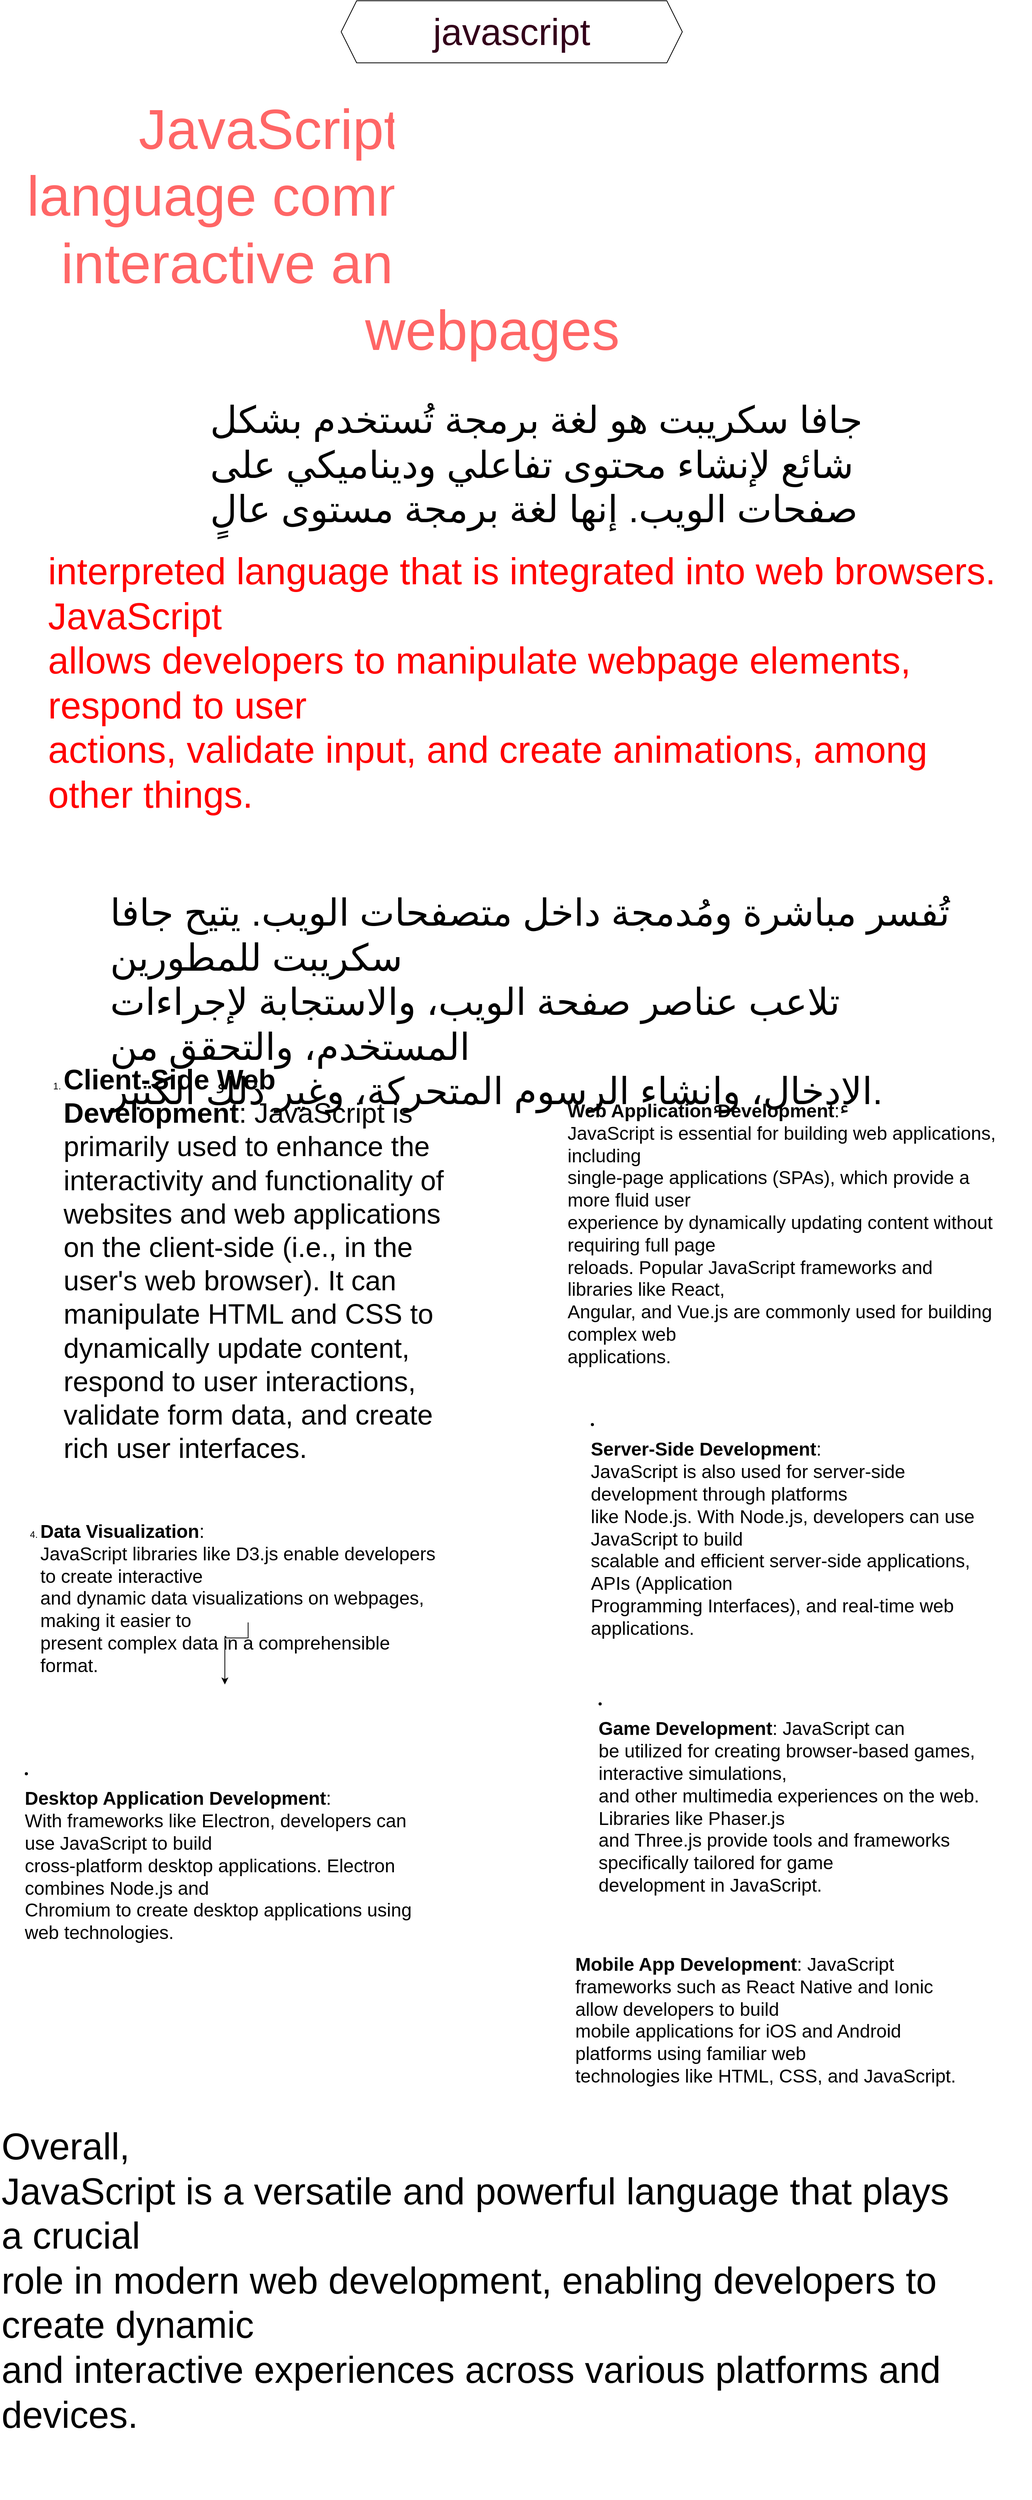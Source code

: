 <mxfile version="23.1.4" type="github">
  <diagram id="prtHgNgQTEPvFCAcTncT" name="Page-1">
    <mxGraphModel dx="2406" dy="1176" grid="1" gridSize="10" guides="1" tooltips="1" connect="1" arrows="1" fold="1" page="1" pageScale="1" pageWidth="827" pageHeight="1169" math="0" shadow="0">
      <root>
        <mxCell id="0" />
        <mxCell id="1" parent="0" />
        <mxCell id="Xon92TvHDKMdxUnF4vsS-2" value="&lt;font color=&quot;#ff6666&quot; style=&quot;font-size: 72px;&quot;&gt;JavaScript is a programming language commonly used for creating interactive and dynamic content on webpages&lt;/font&gt;" style="text;html=1;align=center;verticalAlign=middle;whiteSpace=wrap;rounded=0;" vertex="1" parent="1">
          <mxGeometry x="-255" y="360" width="1220" height="30" as="geometry" />
        </mxCell>
        <mxCell id="Xon92TvHDKMdxUnF4vsS-4" value="&lt;font style=&quot;font-size: 48px;&quot; color=&quot;#33001a&quot;&gt;javascript&lt;/font&gt;" style="shape=hexagon;perimeter=hexagonPerimeter2;whiteSpace=wrap;html=1;fixedSize=1;" vertex="1" parent="1">
          <mxGeometry x="160" y="80" width="440" height="80" as="geometry" />
        </mxCell>
        <mxCell id="Xon92TvHDKMdxUnF4vsS-5" value="&lt;font style=&quot;font-size: 48px;&quot;&gt;جافا سكريبت هو لغة برمجة تُستخدم بشكل شائع لإنشاء محتوى تفاعلي وديناميكي على صفحات الويب. إنها لغة برمجة مستوى عالٍ&lt;/font&gt;" style="text;whiteSpace=wrap;html=1;" vertex="1" parent="1">
          <mxGeometry x="-11" y="585" width="850" height="40" as="geometry" />
        </mxCell>
        <mxCell id="Xon92TvHDKMdxUnF4vsS-6" value="&lt;font color=&quot;#ff0000&quot; style=&quot;font-size: 48px;&quot;&gt;interpreted language that is integrated into web browsers. JavaScript &lt;br&gt;allows developers to manipulate webpage elements, respond to user &lt;br&gt;actions, validate input, and create animations, among other things.&lt;/font&gt;" style="text;whiteSpace=wrap;html=1;" vertex="1" parent="1">
          <mxGeometry x="-220" y="780" width="1230" height="70" as="geometry" />
        </mxCell>
        <mxCell id="Xon92TvHDKMdxUnF4vsS-7" value="&lt;font style=&quot;font-size: 48px;&quot;&gt;تُفسر مباشرة ومُدمجة داخل متصفحات الويب. يتيح جافا سكريبت للمطورين &lt;br&gt;تلاعب عناصر صفحة الويب، والاستجابة لإجراءات المستخدم، والتحقق من &lt;br&gt;الإدخال، وإنشاء الرسوم المتحركة، وغير ذلك الكثير.&lt;/font&gt;" style="text;whiteSpace=wrap;html=1;" vertex="1" parent="1">
          <mxGeometry x="-140" y="1220" width="1160" height="70" as="geometry" />
        </mxCell>
        <mxCell id="Xon92TvHDKMdxUnF4vsS-17" style="edgeStyle=orthogonalEdgeStyle;rounded=0;orthogonalLoop=1;jettySize=auto;html=1;" edge="1" parent="1" source="Xon92TvHDKMdxUnF4vsS-8" target="Xon92TvHDKMdxUnF4vsS-14">
          <mxGeometry relative="1" as="geometry" />
        </mxCell>
        <mxCell id="Xon92TvHDKMdxUnF4vsS-8" value="&lt;ol&gt;&lt;li&gt;&lt;p&gt;&lt;font style=&quot;font-size: 36px;&quot;&gt;&lt;strong&gt;Client-Side Web Development&lt;/strong&gt;: JavaScript is primarily used to enhance the interactivity and functionality of websites and web applications on the client-side (i.e., in the user&#39;s web browser). It can manipulate HTML and CSS to dynamically update content, respond to user interactions, validate form data, and create rich user interfaces.&lt;/font&gt;&lt;/p&gt;&lt;/li&gt;&lt;/ol&gt;" style="text;whiteSpace=wrap;html=1;" vertex="1" parent="1">
          <mxGeometry x="-240" y="1430" width="560" height="740" as="geometry" />
        </mxCell>
        <mxCell id="Xon92TvHDKMdxUnF4vsS-9" value="&lt;font style=&quot;font-size: 24px;&quot;&gt;&lt;strong&gt;Web Application Development&lt;/strong&gt;:&#xa; JavaScript is essential for building web applications, including &#xa;single-page applications (SPAs), which provide a more fluid user &#xa;experience by dynamically updating content without requiring full page &#xa;reloads. Popular JavaScript frameworks and libraries like React, &#xa;Angular, and Vue.js are commonly used for building complex web &#xa;applications.&lt;/font&gt;" style="text;whiteSpace=wrap;html=1;" vertex="1" parent="1">
          <mxGeometry x="450" y="1490" width="560" height="480" as="geometry" />
        </mxCell>
        <mxCell id="Xon92TvHDKMdxUnF4vsS-10" value="&lt;li&gt;&lt;p&gt;&lt;font style=&quot;font-size: 24px;&quot;&gt;&lt;strong&gt;Server-Side Development&lt;/strong&gt;: &lt;br&gt;JavaScript is also used for server-side development through platforms &lt;br&gt;like Node.js. With Node.js, developers can use JavaScript to build &lt;br&gt;scalable and efficient server-side applications, APIs (Application &lt;br&gt;Programming Interfaces), and real-time web applications.&lt;/font&gt;&lt;/p&gt;&lt;/li&gt;" style="text;whiteSpace=wrap;html=1;" vertex="1" parent="1">
          <mxGeometry x="480" y="1900" width="530" height="140" as="geometry" />
        </mxCell>
        <mxCell id="Xon92TvHDKMdxUnF4vsS-11" value="&lt;li&gt;&lt;p&gt;&lt;font style=&quot;font-size: 24px;&quot;&gt;&lt;strong&gt;Game Development&lt;/strong&gt;: JavaScript can &lt;br&gt;be utilized for creating browser-based games, interactive simulations, &lt;br&gt;and other multimedia experiences on the web. Libraries like Phaser.js &lt;br&gt;and Three.js provide tools and frameworks specifically tailored for game&lt;br&gt; development in JavaScript.&lt;/font&gt;&lt;/p&gt;&lt;/li&gt;" style="text;whiteSpace=wrap;html=1;" vertex="1" parent="1">
          <mxGeometry x="490" y="2260" width="560" height="140" as="geometry" />
        </mxCell>
        <mxCell id="Xon92TvHDKMdxUnF4vsS-12" value="&lt;font style=&quot;font-size: 24px;&quot;&gt;&lt;strong&gt;Mobile App Development&lt;/strong&gt;: JavaScript &lt;br&gt;frameworks such as React Native and Ionic allow developers to build &lt;br&gt;mobile applications for iOS and Android platforms using familiar web &lt;br&gt;technologies like HTML, CSS, and JavaScript.&lt;/font&gt;" style="text;whiteSpace=wrap;html=1;" vertex="1" parent="1">
          <mxGeometry x="460" y="2590" width="520" height="100" as="geometry" />
        </mxCell>
        <mxCell id="Xon92TvHDKMdxUnF4vsS-13" value="&lt;li&gt;&lt;p&gt;&lt;font style=&quot;font-size: 24px;&quot;&gt;&lt;strong&gt;Desktop Application Development&lt;/strong&gt;: &lt;br&gt;With frameworks like Electron, developers can use JavaScript to build &lt;br&gt;cross-platform desktop applications. Electron combines Node.js and &lt;br&gt;Chromium to create desktop applications using web technologies.&lt;/font&gt;&lt;/p&gt;&lt;/li&gt;" style="text;whiteSpace=wrap;html=1;" vertex="1" parent="1">
          <mxGeometry x="-250" y="2350" width="530" height="120" as="geometry" />
        </mxCell>
        <mxCell id="Xon92TvHDKMdxUnF4vsS-14" value="&lt;ol&gt;&lt;li value=&quot;4&quot;&gt;&lt;p&gt;&lt;font style=&quot;font-size: 24px;&quot;&gt;&lt;strong&gt;Data Visualization&lt;/strong&gt;:&lt;br&gt; JavaScript libraries like D3.js enable developers to create interactive&lt;br&gt; and dynamic data visualizations on webpages, making it easier to &lt;br&gt;present complex data in a comprehensible format.&lt;/font&gt;&lt;/p&gt;&lt;/li&gt;&lt;/ol&gt;&lt;p&gt;&lt;font size=&quot;3&quot;&gt;&lt;br&gt;&lt;/font&gt;&lt;/p&gt;" style="text;whiteSpace=wrap;html=1;" vertex="1" parent="1">
          <mxGeometry x="-270" y="2020" width="560" height="230" as="geometry" />
        </mxCell>
        <mxCell id="Xon92TvHDKMdxUnF4vsS-15" value="&lt;font style=&quot;font-size: 48px;&quot;&gt;Overall,&lt;br&gt; JavaScript is a versatile and powerful language that plays a crucial &lt;br&gt;role in modern web development, enabling developers to create dynamic &lt;br&gt;and interactive experiences across various platforms and devices.&lt;/font&gt;" style="text;whiteSpace=wrap;html=1;" vertex="1" parent="1">
          <mxGeometry x="-280" y="2810" width="1250" height="490" as="geometry" />
        </mxCell>
      </root>
    </mxGraphModel>
  </diagram>
</mxfile>
